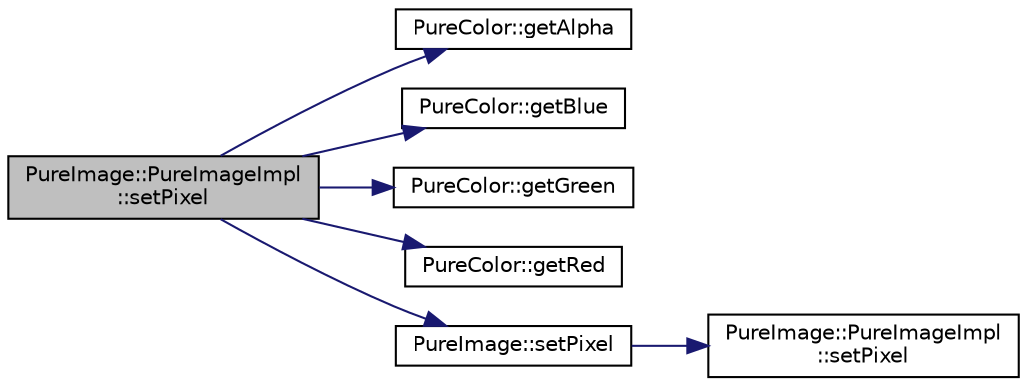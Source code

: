 digraph "PureImage::PureImageImpl::setPixel"
{
 // LATEX_PDF_SIZE
  edge [fontname="Helvetica",fontsize="10",labelfontname="Helvetica",labelfontsize="10"];
  node [fontname="Helvetica",fontsize="10",shape=record];
  rankdir="LR";
  Node1 [label="PureImage::PureImageImpl\l::setPixel",height=0.2,width=0.4,color="black", fillcolor="grey75", style="filled", fontcolor="black",tooltip=" "];
  Node1 -> Node2 [color="midnightblue",fontsize="10",style="solid",fontname="Helvetica"];
  Node2 [label="PureColor::getAlpha",height=0.2,width=0.4,color="black", fillcolor="white", style="filled",URL="$class_pure_color.html#a148fcb5182671c5f4c6240e28d44f92c",tooltip="Gets alpha component."];
  Node1 -> Node3 [color="midnightblue",fontsize="10",style="solid",fontname="Helvetica"];
  Node3 [label="PureColor::getBlue",height=0.2,width=0.4,color="black", fillcolor="white", style="filled",URL="$class_pure_color.html#a9193a213fc8bd16091fb415f7138cc47",tooltip="Gets blue component."];
  Node1 -> Node4 [color="midnightblue",fontsize="10",style="solid",fontname="Helvetica"];
  Node4 [label="PureColor::getGreen",height=0.2,width=0.4,color="black", fillcolor="white", style="filled",URL="$class_pure_color.html#aa959cebaa77e7054982fb713835090d9",tooltip="Gets green component."];
  Node1 -> Node5 [color="midnightblue",fontsize="10",style="solid",fontname="Helvetica"];
  Node5 [label="PureColor::getRed",height=0.2,width=0.4,color="black", fillcolor="white", style="filled",URL="$class_pure_color.html#ad6bf028ebc738488e1edc45081823e20",tooltip="Gets red component."];
  Node1 -> Node6 [color="midnightblue",fontsize="10",style="solid",fontname="Helvetica"];
  Node6 [label="PureImage::setPixel",height=0.2,width=0.4,color="black", fillcolor="white", style="filled",URL="$class_pure_image.html#a5c4fda9e5966cbaa1601ca9387a6cea4",tooltip="Sets the color of the pixel at the given (x,y) coordinate."];
  Node6 -> Node7 [color="midnightblue",fontsize="10",style="solid",fontname="Helvetica"];
  Node7 [label="PureImage::PureImageImpl\l::setPixel",height=0.2,width=0.4,color="black", fillcolor="white", style="filled",URL="$class_pure_image_1_1_pure_image_impl.html#aaa16b03776e81f2ba3bf55a0a523f729",tooltip=" "];
}
